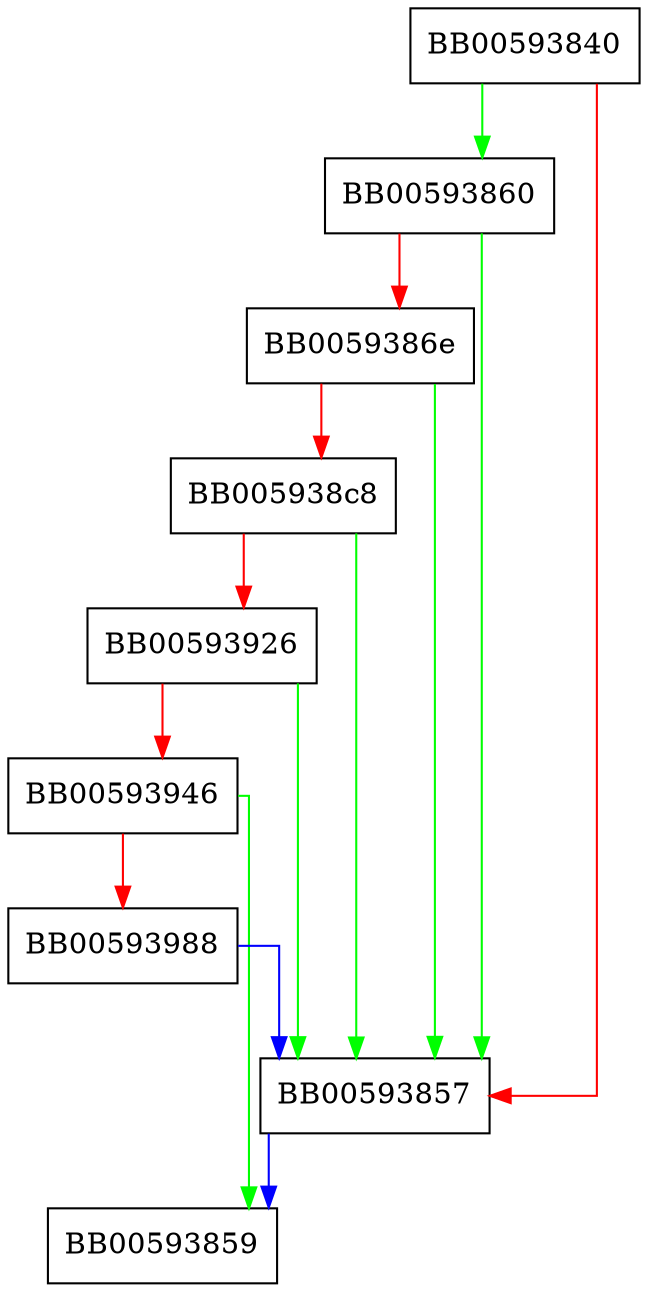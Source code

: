 digraph ecp_nistz256_is_affine_G {
  node [shape="box"];
  graph [splines=ortho];
  BB00593840 -> BB00593860 [color="green"];
  BB00593840 -> BB00593857 [color="red"];
  BB00593857 -> BB00593859 [color="blue"];
  BB00593860 -> BB00593857 [color="green"];
  BB00593860 -> BB0059386e [color="red"];
  BB0059386e -> BB00593857 [color="green"];
  BB0059386e -> BB005938c8 [color="red"];
  BB005938c8 -> BB00593857 [color="green"];
  BB005938c8 -> BB00593926 [color="red"];
  BB00593926 -> BB00593857 [color="green"];
  BB00593926 -> BB00593946 [color="red"];
  BB00593946 -> BB00593859 [color="green"];
  BB00593946 -> BB00593988 [color="red"];
  BB00593988 -> BB00593857 [color="blue"];
}